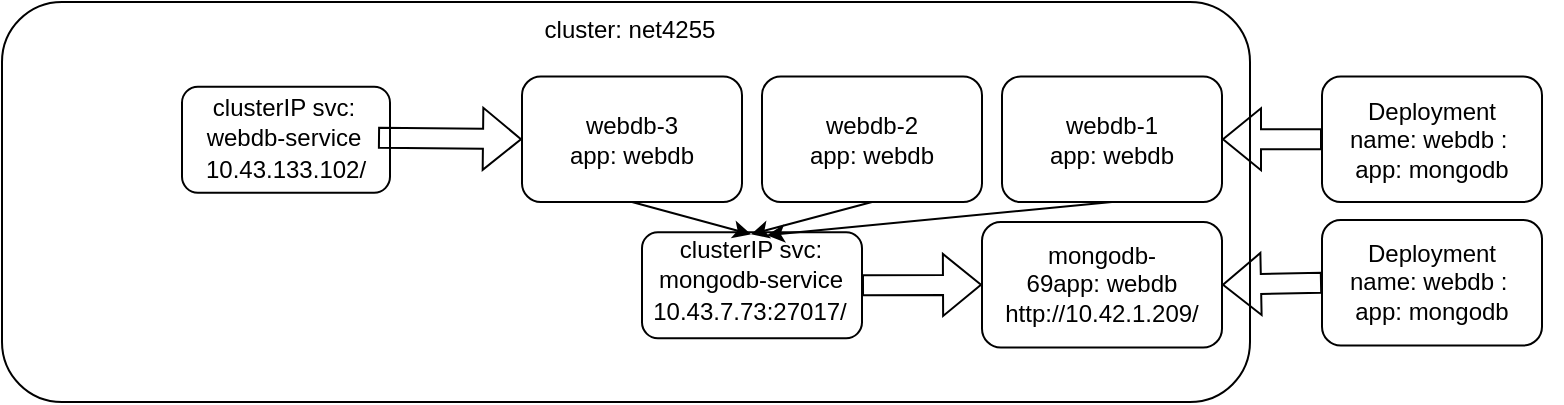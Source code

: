<mxfile version="26.0.6">
  <diagram name="Page-1" id="G5tXUU7XcHrPACgsvGXj">
    <mxGraphModel dx="992" dy="428" grid="1" gridSize="10" guides="1" tooltips="1" connect="1" arrows="1" fold="1" page="1" pageScale="1" pageWidth="850" pageHeight="1100" math="0" shadow="0">
      <root>
        <mxCell id="0" />
        <mxCell id="1" parent="0" />
        <mxCell id="FDOEPw_e3YOts03_lpH0-1" value="" style="rounded=1;whiteSpace=wrap;html=1;" parent="1" vertex="1">
          <mxGeometry x="10" y="70" width="624" height="200" as="geometry" />
        </mxCell>
        <mxCell id="FDOEPw_e3YOts03_lpH0-2" value="cluster: net4255" style="text;html=1;align=center;verticalAlign=middle;whiteSpace=wrap;rounded=0;" parent="1" vertex="1">
          <mxGeometry x="258.5" y="69" width="130" height="30" as="geometry" />
        </mxCell>
        <mxCell id="FDOEPw_e3YOts03_lpH0-15" value="" style="rounded=1;whiteSpace=wrap;html=1;" parent="1" vertex="1">
          <mxGeometry x="330" y="185.13" width="110" height="53" as="geometry" />
        </mxCell>
        <mxCell id="FDOEPw_e3YOts03_lpH0-16" value="clusterIP svc:&lt;div&gt;mongodb-service&lt;/div&gt;" style="text;html=1;align=center;verticalAlign=middle;whiteSpace=wrap;rounded=0;" parent="1" vertex="1">
          <mxGeometry x="320" y="186.13" width="129" height="30" as="geometry" />
        </mxCell>
        <mxCell id="FDOEPw_e3YOts03_lpH0-30" value="webdb-1&lt;div&gt;&lt;span style=&quot;background-color: transparent;&quot;&gt;app:&amp;nbsp;&lt;/span&gt;&lt;span style=&quot;background-color: transparent;&quot;&gt;webdb&lt;/span&gt;&lt;/div&gt;" style="rounded=1;whiteSpace=wrap;html=1;" parent="1" vertex="1">
          <mxGeometry x="510" y="107.24" width="110" height="62.76" as="geometry" />
        </mxCell>
        <mxCell id="FDOEPw_e3YOts03_lpH0-34" value="10.43.7.73:27017/" style="text;html=1;align=center;verticalAlign=middle;whiteSpace=wrap;rounded=0;" parent="1" vertex="1">
          <mxGeometry x="342" y="209.63" width="84" height="30" as="geometry" />
        </mxCell>
        <mxCell id="qzAa1x-LXKB9x7UK549e-19" value="clusterIP svc:&lt;div&gt;webnodb&lt;/div&gt;" style="text;html=1;align=center;verticalAlign=middle;whiteSpace=wrap;rounded=0;" parent="1" vertex="1">
          <mxGeometry x="119" y="112.37" width="78" height="30" as="geometry" />
        </mxCell>
        <mxCell id="qzAa1x-LXKB9x7UK549e-20" value="" style="rounded=1;whiteSpace=wrap;html=1;" parent="1" vertex="1">
          <mxGeometry x="100" y="112.37" width="104" height="53" as="geometry" />
        </mxCell>
        <mxCell id="qzAa1x-LXKB9x7UK549e-21" value="10.43.133.102/" style="text;html=1;align=center;verticalAlign=middle;whiteSpace=wrap;rounded=0;" parent="1" vertex="1">
          <mxGeometry x="122" y="138.87" width="60" height="30" as="geometry" />
        </mxCell>
        <mxCell id="qzAa1x-LXKB9x7UK549e-22" value="clusterIP svc:&lt;div&gt;webdb-service&lt;/div&gt;" style="text;html=1;align=center;verticalAlign=middle;whiteSpace=wrap;rounded=0;" parent="1" vertex="1">
          <mxGeometry x="104" y="115.37" width="94" height="30" as="geometry" />
        </mxCell>
        <mxCell id="qzAa1x-LXKB9x7UK549e-24" value="&lt;div&gt;&lt;br&gt;&lt;/div&gt;" style="text;html=1;align=center;verticalAlign=middle;whiteSpace=wrap;rounded=0;" parent="1" vertex="1">
          <mxGeometry x="650" y="103.62" width="140" height="70" as="geometry" />
        </mxCell>
        <mxCell id="qzAa1x-LXKB9x7UK549e-27" value="webdb-2&lt;div&gt;&lt;span style=&quot;background-color: transparent;&quot;&gt;app:&amp;nbsp;&lt;/span&gt;&lt;span style=&quot;background-color: transparent;&quot;&gt;webdb&lt;/span&gt;&lt;/div&gt;" style="rounded=1;whiteSpace=wrap;html=1;" parent="1" vertex="1">
          <mxGeometry x="390" y="107.24" width="110" height="62.76" as="geometry" />
        </mxCell>
        <mxCell id="qzAa1x-LXKB9x7UK549e-28" value="webdb-3&lt;div&gt;&lt;span style=&quot;background-color: transparent;&quot;&gt;app:&amp;nbsp;&lt;/span&gt;&lt;span style=&quot;background-color: transparent;&quot;&gt;webdb&lt;/span&gt;&lt;/div&gt;" style="rounded=1;whiteSpace=wrap;html=1;" parent="1" vertex="1">
          <mxGeometry x="270" y="107.24" width="110" height="62.76" as="geometry" />
        </mxCell>
        <mxCell id="qzAa1x-LXKB9x7UK549e-29" value="&lt;div&gt;&lt;span style=&quot;background-color: transparent; color: light-dark(rgb(0, 0, 0), rgb(255, 255, 255));&quot;&gt;Deployment&lt;/span&gt;&lt;/div&gt;&lt;div&gt;&lt;span style=&quot;background-color: transparent;&quot;&gt;name: webdb&lt;/span&gt;&lt;span style=&quot;background-color: transparent;&quot;&gt;&amp;nbsp;:&amp;nbsp;&lt;/span&gt;&lt;/div&gt;&lt;div&gt;&lt;span style=&quot;background-color: transparent;&quot;&gt;app: mongodb&lt;/span&gt;&lt;/div&gt;" style="rounded=1;whiteSpace=wrap;html=1;" parent="1" vertex="1">
          <mxGeometry x="670" y="107.24" width="110" height="62.76" as="geometry" />
        </mxCell>
        <mxCell id="qzAa1x-LXKB9x7UK549e-30" value="&lt;div&gt;&lt;span style=&quot;background-color: transparent; color: light-dark(rgb(0, 0, 0), rgb(255, 255, 255));&quot;&gt;Deployment&lt;/span&gt;&lt;/div&gt;&lt;div&gt;&lt;span style=&quot;background-color: transparent;&quot;&gt;name: webdb&lt;/span&gt;&lt;span style=&quot;background-color: transparent;&quot;&gt;&amp;nbsp;:&amp;nbsp;&lt;/span&gt;&lt;/div&gt;&lt;div&gt;&lt;span style=&quot;background-color: transparent;&quot;&gt;app: mongodb&lt;/span&gt;&lt;/div&gt;" style="rounded=1;whiteSpace=wrap;html=1;" parent="1" vertex="1">
          <mxGeometry x="670" y="179" width="110" height="62.76" as="geometry" />
        </mxCell>
        <mxCell id="qzAa1x-LXKB9x7UK549e-32" value="" style="shape=flexArrow;endArrow=classic;html=1;rounded=0;entryX=1;entryY=0.5;entryDx=0;entryDy=0;exitX=0;exitY=0.5;exitDx=0;exitDy=0;" parent="1" source="qzAa1x-LXKB9x7UK549e-29" target="FDOEPw_e3YOts03_lpH0-30" edge="1">
          <mxGeometry width="50" height="50" relative="1" as="geometry">
            <mxPoint x="710" y="50" as="sourcePoint" />
            <mxPoint x="760" as="targetPoint" />
          </mxGeometry>
        </mxCell>
        <mxCell id="qzAa1x-LXKB9x7UK549e-33" value="&lt;div&gt;&lt;span style=&quot;background-color: transparent;&quot;&gt;mongodb-69app:&amp;nbsp;&lt;/span&gt;&lt;span style=&quot;background-color: transparent;&quot;&gt;webdb&lt;/span&gt;&lt;/div&gt;&lt;div&gt;&lt;span style=&quot;background-color: transparent;&quot;&gt;http://10.42.1.209/&lt;/span&gt;&lt;/div&gt;" style="rounded=1;whiteSpace=wrap;html=1;" parent="1" vertex="1">
          <mxGeometry x="500" y="180" width="120" height="62.76" as="geometry" />
        </mxCell>
        <mxCell id="qzAa1x-LXKB9x7UK549e-34" value="" style="shape=flexArrow;endArrow=classic;html=1;rounded=0;entryX=1;entryY=0.5;entryDx=0;entryDy=0;exitX=0;exitY=0.5;exitDx=0;exitDy=0;" parent="1" source="qzAa1x-LXKB9x7UK549e-30" target="qzAa1x-LXKB9x7UK549e-33" edge="1">
          <mxGeometry width="50" height="50" relative="1" as="geometry">
            <mxPoint x="370" y="250" as="sourcePoint" />
            <mxPoint x="420" y="200" as="targetPoint" />
          </mxGeometry>
        </mxCell>
        <mxCell id="uV3YwjBGnvz-ntcIlOIt-1" value="" style="shape=flexArrow;endArrow=classic;html=1;rounded=0;entryX=0;entryY=0.5;entryDx=0;entryDy=0;exitX=1;exitY=0.5;exitDx=0;exitDy=0;" edge="1" parent="1" source="FDOEPw_e3YOts03_lpH0-15" target="qzAa1x-LXKB9x7UK549e-33">
          <mxGeometry width="50" height="50" relative="1" as="geometry">
            <mxPoint x="400" y="290" as="sourcePoint" />
            <mxPoint x="450" y="240" as="targetPoint" />
          </mxGeometry>
        </mxCell>
        <mxCell id="uV3YwjBGnvz-ntcIlOIt-2" value="" style="shape=flexArrow;endArrow=classic;html=1;rounded=0;entryX=0;entryY=0.5;entryDx=0;entryDy=0;exitX=1;exitY=0.75;exitDx=0;exitDy=0;" edge="1" parent="1" source="qzAa1x-LXKB9x7UK549e-22" target="qzAa1x-LXKB9x7UK549e-28">
          <mxGeometry width="50" height="50" relative="1" as="geometry">
            <mxPoint x="190" y="240" as="sourcePoint" />
            <mxPoint x="240" y="190" as="targetPoint" />
          </mxGeometry>
        </mxCell>
        <mxCell id="uV3YwjBGnvz-ntcIlOIt-3" value="" style="endArrow=classic;html=1;rounded=0;exitX=0.5;exitY=1;exitDx=0;exitDy=0;entryX=0.5;entryY=0;entryDx=0;entryDy=0;" edge="1" parent="1" source="qzAa1x-LXKB9x7UK549e-27" target="FDOEPw_e3YOts03_lpH0-16">
          <mxGeometry width="50" height="50" relative="1" as="geometry">
            <mxPoint x="400" y="290" as="sourcePoint" />
            <mxPoint x="450" y="240" as="targetPoint" />
          </mxGeometry>
        </mxCell>
        <mxCell id="uV3YwjBGnvz-ntcIlOIt-4" value="" style="endArrow=classic;html=1;rounded=0;exitX=0.5;exitY=1;exitDx=0;exitDy=0;entryX=0.5;entryY=0;entryDx=0;entryDy=0;" edge="1" parent="1" source="qzAa1x-LXKB9x7UK549e-28" target="FDOEPw_e3YOts03_lpH0-16">
          <mxGeometry width="50" height="50" relative="1" as="geometry">
            <mxPoint x="340" y="340" as="sourcePoint" />
            <mxPoint x="390" y="290" as="targetPoint" />
          </mxGeometry>
        </mxCell>
        <mxCell id="uV3YwjBGnvz-ntcIlOIt-5" value="" style="endArrow=classic;html=1;rounded=0;exitX=0.5;exitY=1;exitDx=0;exitDy=0;entryX=0.561;entryY=0.016;entryDx=0;entryDy=0;entryPerimeter=0;" edge="1" parent="1" source="FDOEPw_e3YOts03_lpH0-30" target="FDOEPw_e3YOts03_lpH0-16">
          <mxGeometry width="50" height="50" relative="1" as="geometry">
            <mxPoint x="400" y="290" as="sourcePoint" />
            <mxPoint x="450" y="240" as="targetPoint" />
          </mxGeometry>
        </mxCell>
      </root>
    </mxGraphModel>
  </diagram>
</mxfile>
